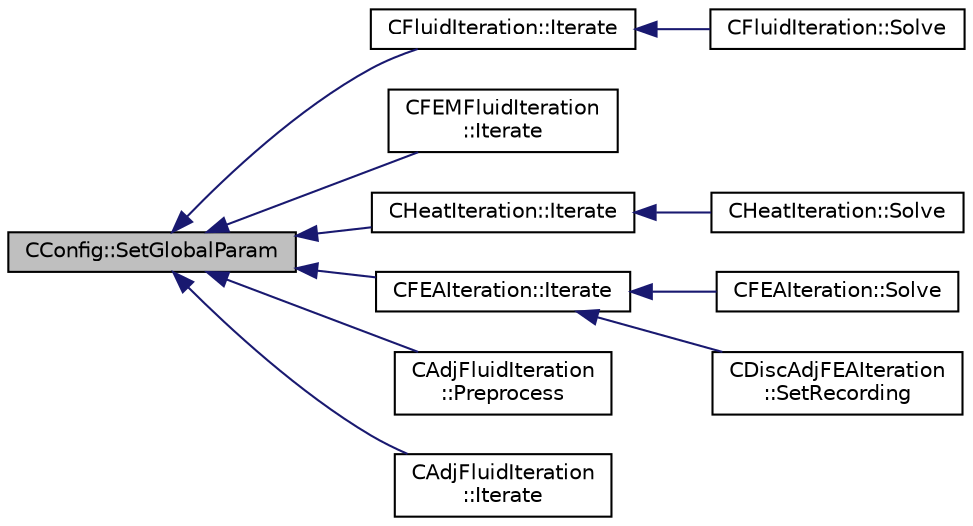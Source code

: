 digraph "CConfig::SetGlobalParam"
{
  edge [fontname="Helvetica",fontsize="10",labelfontname="Helvetica",labelfontsize="10"];
  node [fontname="Helvetica",fontsize="10",shape=record];
  rankdir="LR";
  Node14617 [label="CConfig::SetGlobalParam",height=0.2,width=0.4,color="black", fillcolor="grey75", style="filled", fontcolor="black"];
  Node14617 -> Node14618 [dir="back",color="midnightblue",fontsize="10",style="solid",fontname="Helvetica"];
  Node14618 [label="CFluidIteration::Iterate",height=0.2,width=0.4,color="black", fillcolor="white", style="filled",URL="$class_c_fluid_iteration.html#ab1379b4cba3d8c893395123fb6030986",tooltip="Perform a single iteration of the fluid system. "];
  Node14618 -> Node14619 [dir="back",color="midnightblue",fontsize="10",style="solid",fontname="Helvetica"];
  Node14619 [label="CFluidIteration::Solve",height=0.2,width=0.4,color="black", fillcolor="white", style="filled",URL="$class_c_fluid_iteration.html#ae22cd342c9c9d2ea5ac3f5103394ff80",tooltip="Iterate the fluid system for a number of Inner_Iter iterations. "];
  Node14617 -> Node14620 [dir="back",color="midnightblue",fontsize="10",style="solid",fontname="Helvetica"];
  Node14620 [label="CFEMFluidIteration\l::Iterate",height=0.2,width=0.4,color="black", fillcolor="white", style="filled",URL="$class_c_f_e_m_fluid_iteration.html#aa16af2e693a40b99349998802fed07ac",tooltip="Perform a single iteration of the finite element flow system. "];
  Node14617 -> Node14621 [dir="back",color="midnightblue",fontsize="10",style="solid",fontname="Helvetica"];
  Node14621 [label="CHeatIteration::Iterate",height=0.2,width=0.4,color="black", fillcolor="white", style="filled",URL="$class_c_heat_iteration.html#a4d11dee8ea3802ffa6a57323ed01581b",tooltip="Perform a single iteration of the heat system. "];
  Node14621 -> Node14622 [dir="back",color="midnightblue",fontsize="10",style="solid",fontname="Helvetica"];
  Node14622 [label="CHeatIteration::Solve",height=0.2,width=0.4,color="black", fillcolor="white", style="filled",URL="$class_c_heat_iteration.html#ac9bc702cd04ec181d142db04b176e3b1",tooltip="Perform a single iteration of the wave system. "];
  Node14617 -> Node14623 [dir="back",color="midnightblue",fontsize="10",style="solid",fontname="Helvetica"];
  Node14623 [label="CFEAIteration::Iterate",height=0.2,width=0.4,color="black", fillcolor="white", style="filled",URL="$class_c_f_e_a_iteration.html#af34a9ca7d54a7b4c31ad4fb1a487a158",tooltip="Perform a single iteration for structural analysis using the Finite Element Method. "];
  Node14623 -> Node14624 [dir="back",color="midnightblue",fontsize="10",style="solid",fontname="Helvetica"];
  Node14624 [label="CFEAIteration::Solve",height=0.2,width=0.4,color="black", fillcolor="white", style="filled",URL="$class_c_f_e_a_iteration.html#a93300b80aae492f8f966c16652e83e08",tooltip="Iterate the structural system for a number of Inner_Iter iterations. "];
  Node14623 -> Node14625 [dir="back",color="midnightblue",fontsize="10",style="solid",fontname="Helvetica"];
  Node14625 [label="CDiscAdjFEAIteration\l::SetRecording",height=0.2,width=0.4,color="black", fillcolor="white", style="filled",URL="$class_c_disc_adj_f_e_a_iteration.html#ad5f0dcb01d13560ce5245301646dc3bd",tooltip="Record a single iteration of the direct FEM system. "];
  Node14617 -> Node14626 [dir="back",color="midnightblue",fontsize="10",style="solid",fontname="Helvetica"];
  Node14626 [label="CAdjFluidIteration\l::Preprocess",height=0.2,width=0.4,color="black", fillcolor="white", style="filled",URL="$class_c_adj_fluid_iteration.html#a2b839162ab9de9dfaed616c069804139",tooltip="Preprocessing to prepare for an iteration of the physics. "];
  Node14617 -> Node14627 [dir="back",color="midnightblue",fontsize="10",style="solid",fontname="Helvetica"];
  Node14627 [label="CAdjFluidIteration\l::Iterate",height=0.2,width=0.4,color="black", fillcolor="white", style="filled",URL="$class_c_adj_fluid_iteration.html#a43771166cc31ef0fb405e8dfe259ea69",tooltip="Perform a single iteration of the adjoint fluid system. "];
}
